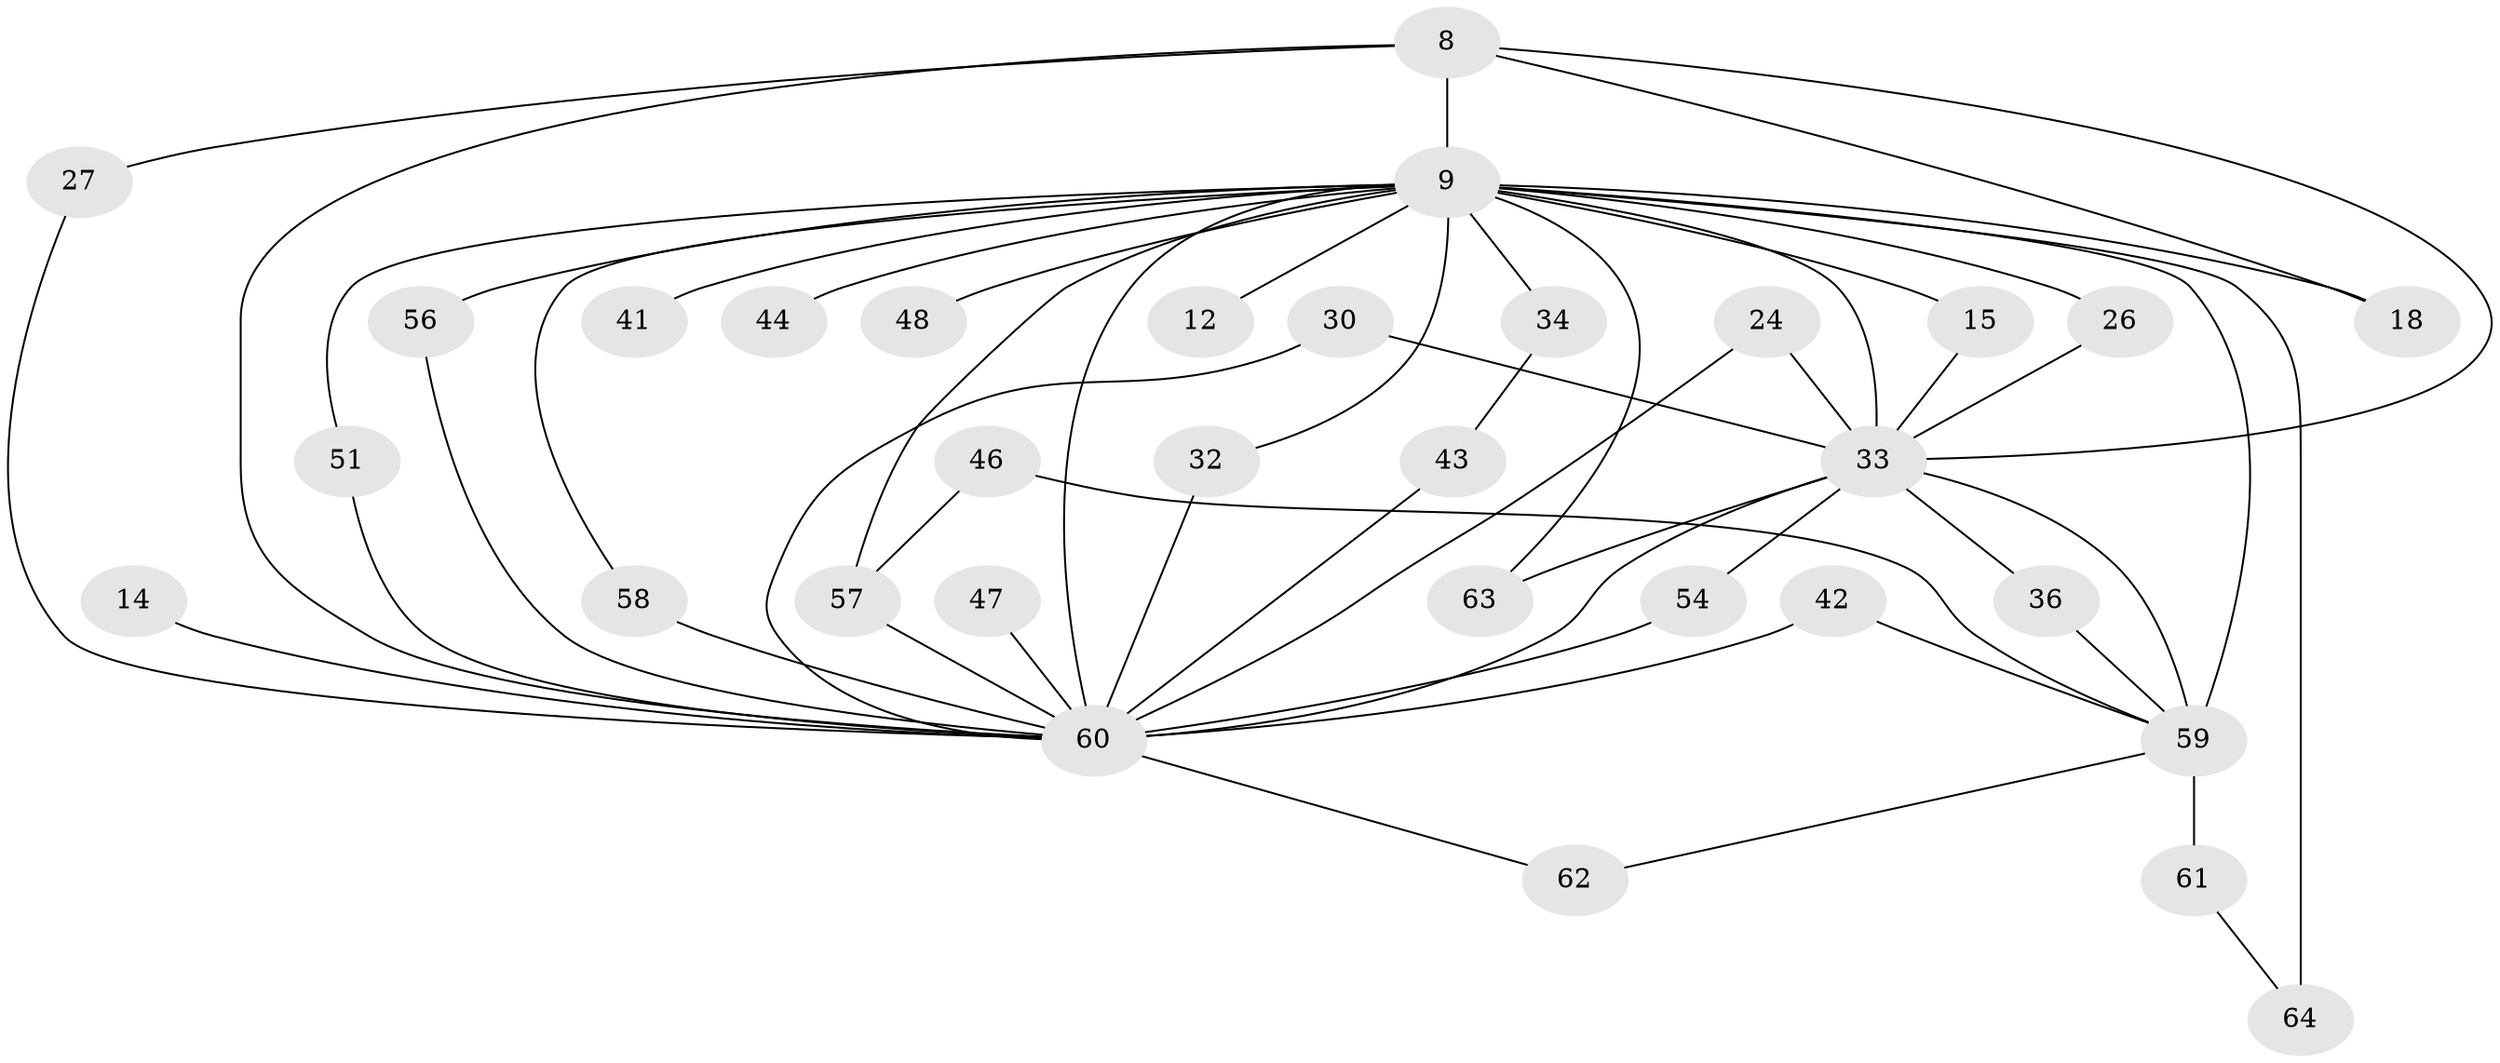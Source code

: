 // original degree distribution, {12: 0.015625, 19: 0.03125, 20: 0.03125, 16: 0.015625, 15: 0.015625, 22: 0.015625, 10: 0.015625, 14: 0.015625, 8: 0.015625, 2: 0.5625, 3: 0.1875, 4: 0.046875, 6: 0.015625, 5: 0.015625}
// Generated by graph-tools (version 1.1) at 2025/48/03/04/25 21:48:48]
// undirected, 32 vertices, 54 edges
graph export_dot {
graph [start="1"]
  node [color=gray90,style=filled];
  8 [super="+1"];
  9 [super="+5+4"];
  12;
  14;
  15;
  18;
  24;
  26;
  27;
  30;
  32;
  33 [super="+22+10"];
  34;
  36;
  41;
  42 [super="+35"];
  43;
  44;
  46;
  47;
  48;
  51;
  54;
  56 [super="+52"];
  57 [super="+40"];
  58 [super="+55"];
  59 [super="+29+45+50"];
  60 [super="+49+7+13+31"];
  61;
  62;
  63 [super="+16"];
  64 [super="+39+53"];
  8 -- 9 [weight=8];
  8 -- 60 [weight=6];
  8 -- 18;
  8 -- 27;
  8 -- 33 [weight=4];
  9 -- 12 [weight=2];
  9 -- 26;
  9 -- 34 [weight=2];
  9 -- 44 [weight=2];
  9 -- 51;
  9 -- 56 [weight=3];
  9 -- 59 [weight=8];
  9 -- 18;
  9 -- 41 [weight=2];
  9 -- 48 [weight=2];
  9 -- 63;
  9 -- 33 [weight=9];
  9 -- 60 [weight=11];
  9 -- 64 [weight=4];
  9 -- 32;
  9 -- 15;
  9 -- 57;
  9 -- 58;
  14 -- 60 [weight=3];
  15 -- 33;
  24 -- 33;
  24 -- 60;
  26 -- 33;
  27 -- 60;
  30 -- 33;
  30 -- 60;
  32 -- 60;
  33 -- 36;
  33 -- 54;
  33 -- 63 [weight=2];
  33 -- 59 [weight=2];
  33 -- 60 [weight=5];
  34 -- 43;
  36 -- 59;
  42 -- 59;
  42 -- 60 [weight=2];
  43 -- 60;
  46 -- 57;
  46 -- 59;
  47 -- 60 [weight=2];
  51 -- 60;
  54 -- 60;
  56 -- 60;
  57 -- 60 [weight=3];
  58 -- 60 [weight=2];
  59 -- 62;
  59 -- 61;
  60 -- 62;
  61 -- 64;
}
